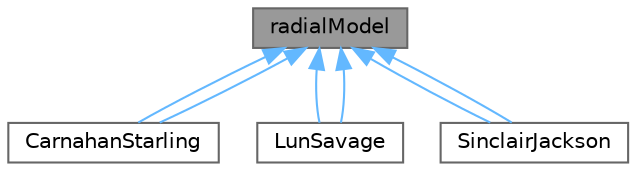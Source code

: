 digraph "radialModel"
{
 // LATEX_PDF_SIZE
  bgcolor="transparent";
  edge [fontname=Helvetica,fontsize=10,labelfontname=Helvetica,labelfontsize=10];
  node [fontname=Helvetica,fontsize=10,shape=box,height=0.2,width=0.4];
  Node1 [id="Node000001",label="radialModel",height=0.2,width=0.4,color="gray40", fillcolor="grey60", style="filled", fontcolor="black",tooltip=" "];
  Node1 -> Node2 [id="edge1_Node000001_Node000002",dir="back",color="steelblue1",style="solid",tooltip=" "];
  Node2 [id="Node000002",label="CarnahanStarling",height=0.2,width=0.4,color="gray40", fillcolor="white", style="filled",URL="$classFoam_1_1kineticTheoryModels_1_1radialModels_1_1CarnahanStarling.html",tooltip=" "];
  Node1 -> Node2 [id="edge2_Node000001_Node000002",dir="back",color="steelblue1",style="solid",tooltip=" "];
  Node1 -> Node3 [id="edge3_Node000001_Node000003",dir="back",color="steelblue1",style="solid",tooltip=" "];
  Node3 [id="Node000003",label="LunSavage",height=0.2,width=0.4,color="gray40", fillcolor="white", style="filled",URL="$classFoam_1_1kineticTheoryModels_1_1radialModels_1_1LunSavage.html",tooltip=" "];
  Node1 -> Node3 [id="edge4_Node000001_Node000003",dir="back",color="steelblue1",style="solid",tooltip=" "];
  Node1 -> Node4 [id="edge5_Node000001_Node000004",dir="back",color="steelblue1",style="solid",tooltip=" "];
  Node4 [id="Node000004",label="SinclairJackson",height=0.2,width=0.4,color="gray40", fillcolor="white", style="filled",URL="$classFoam_1_1kineticTheoryModels_1_1radialModels_1_1SinclairJackson.html",tooltip=" "];
  Node1 -> Node4 [id="edge6_Node000001_Node000004",dir="back",color="steelblue1",style="solid",tooltip=" "];
}
